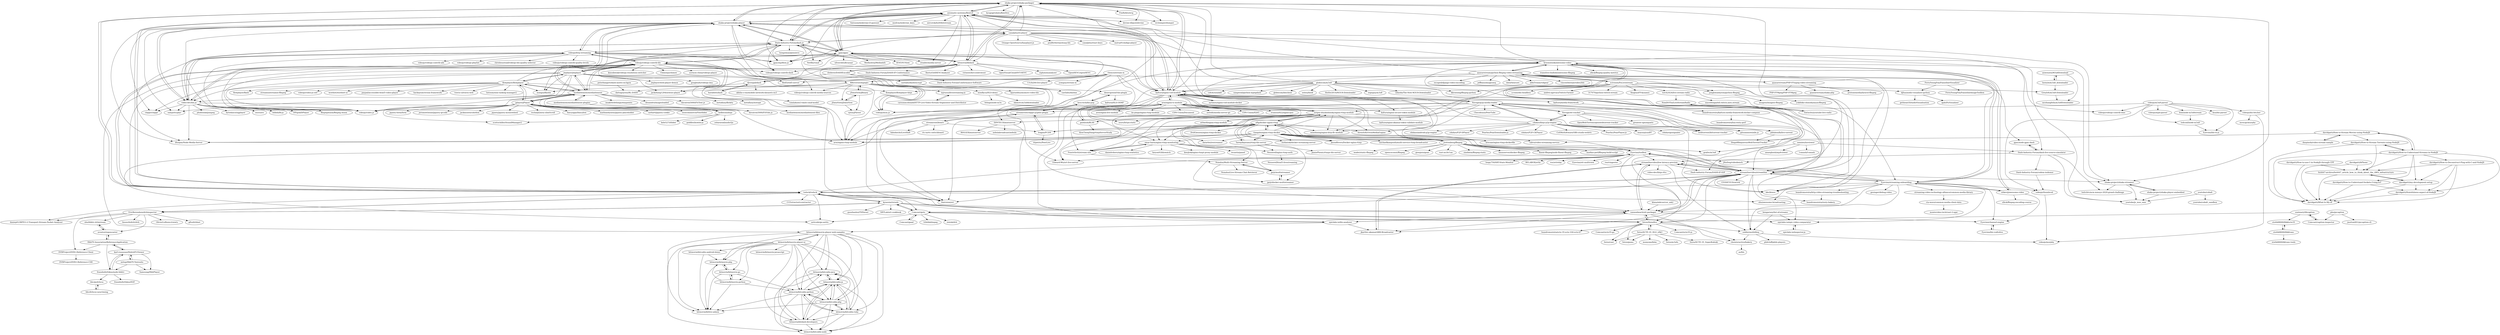 digraph G {
"shaka-project/shaka-packager" -> "axiomatic-systems/Bento4"
"shaka-project/shaka-packager" -> "shaka-project/shaka-player"
"shaka-project/shaka-packager" -> "gpac/gpac"
"shaka-project/shaka-packager" -> "Dash-Industry-Forum/dash.js"
"shaka-project/shaka-packager" -> "devine-dl/pywidevine" ["e"=1]
"shaka-project/shaka-packager" -> "shaka-project/shaka-streamer"
"shaka-project/shaka-packager" -> "hyugogirubato/KeyDive" ["e"=1]
"shaka-project/shaka-packager" -> "kaltura/nginx-vod-module"
"shaka-project/shaka-packager" -> "wvdumper/dumper" ["e"=1]
"shaka-project/shaka-packager" -> "Haivision/srt" ["e"=1]
"shaka-project/shaka-packager" -> "FoxRefire/wvg" ["e"=1]
"shaka-project/shaka-packager" -> "tsduck/tsduck"
"shaka-project/shaka-packager" -> "gpac/mp4box.js" ["e"=1]
"shaka-project/shaka-packager" -> "streamlinevideo/streamline"
"shaka-project/shaka-packager" -> "bitmovin/libdash"
"Novage/p2p-media-loader" -> "Novage/wt-tracker"
"Novage/p2p-media-loader" -> "cdnbye/hlsjs-p2p-engine"
"Novage/p2p-media-loader" -> "webtorrent/bittorrent-tracker" ["e"=1]
"Novage/p2p-media-loader" -> "kaltura/nginx-vod-module"
"Novage/p2p-media-loader" -> "pldubouilh/live-torrent"
"Novage/p2p-media-loader" -> "gitsummore/nile.js" ["e"=1]
"Novage/p2p-media-loader" -> "streamlinevideo/streamline"
"Novage/p2p-media-loader" -> "AirenSoft/OvenMediaEngine" ["e"=1]
"Novage/p2p-media-loader" -> "streamroot/clappr-p2phls-plugin"
"Novage/p2p-media-loader" -> "Chocobozzz/PeerTube" ["e"=1]
"Novage/p2p-media-loader" -> "sergey-dryabzhinsky/nginx-rtmp-module"
"Novage/p2p-media-loader" -> "videojs/mux.js" ["e"=1]
"Novage/p2p-media-loader" -> "Iragne/PCDN"
"Novage/p2p-media-loader" -> "shaka-project/shaka-packager"
"Novage/p2p-media-loader" -> "shaka-project/shaka-player"
"gpac/gpac" -> "axiomatic-systems/Bento4"
"gpac/gpac" -> "gpac/mp4box.js" ["e"=1]
"gpac/gpac" -> "shaka-project/shaka-packager"
"gpac/gpac" -> "Dash-Industry-Forum/dash.js"
"gpac/gpac" -> "ultravideo/kvazaar" ["e"=1]
"gpac/gpac" -> "Haivision/srt" ["e"=1]
"gpac/gpac" -> "Netflix/vmaf" ["e"=1]
"gpac/gpac" -> "shaka-project/shaka-player"
"gpac/gpac" -> "tsduck/tsduck"
"gpac/gpac" -> "MediaArea/MediaInfo" ["e"=1]
"gpac/gpac" -> "IENT/YUView" ["e"=1]
"gpac/gpac" -> "ireader/media-server" ["e"=1]
"gpac/gpac" -> "bitmovin/libdash"
"gpac/gpac" -> "kaltura/nginx-vod-module"
"gpac/gpac" -> "krzemienski/awesome-video"
"streamlinevideo/streamline" -> "streamlinevideo/low-latency-preview"
"streamlinevideo/streamline" -> "cannonbeach/ott-packager"
"streamlinevideo/streamline" -> "Eyevinn/streaming-onboarding"
"streamlinevideo/streamline" -> "jkarthic-akamai/ABR-Broadcaster"
"streamlinevideo/streamline" -> "tsduck/tsduck"
"streamlinevideo/streamline" -> "futzu/threefive"
"streamlinevideo/streamline" -> "Comcast/gots"
"streamlinevideo/streamline" -> "epiclabs-io/epic-video-comparator"
"streamlinevideo/streamline" -> "Eyevinn/toolbox"
"streamlinevideo/streamline" -> "krzemienski/awesome-video"
"streamlinevideo/streamline" -> "soldiermoth/hlsq"
"streamlinevideo/streamline" -> "bbc/brave" ["e"=1]
"streamlinevideo/streamline" -> "shaka-project/shaka-streamer"
"streamlinevideo/streamline" -> "CESNET/UltraGrid" ["e"=1]
"streamlinevideo/streamline" -> "kaltura/nginx-vod-module"
"jwplayer/jwplayer" -> "flowplayer/flowplayer"
"jwplayer/jwplayer" -> "videojs/videojs-contrib-hls"
"jwplayer/jwplayer" -> "jackzhang1204/sewise-player" ["e"=1]
"jwplayer/jwplayer" -> "mediaelement/mediaelement"
"jwplayer/jwplayer" -> "mangui/flashls" ["e"=1]
"jwplayer/jwplayer" -> "video-dev/hls.js"
"jwplayer/jwplayer" -> "googleads/videojs-ima" ["e"=1]
"jwplayer/jwplayer" -> "shaka-project/shaka-player"
"jwplayer/jwplayer" -> "jwplayer/web-player-demos"
"jwplayer/jwplayer" -> "Dash-Industry-Forum/dash.js"
"jwplayer/jwplayer" -> "videojs/video.js" ["e"=1]
"jwplayer/jwplayer" -> "Red5/red5-server" ["e"=1]
"jwplayer/jwplayer" -> "jplayer/jPlayer"
"jwplayer/jwplayer" -> "arut/nginx-rtmp-module" ["e"=1]
"jwplayer/jwplayer" -> "clappr/clappr" ["e"=1]
"mitxp/HbbTV-Testsuite" -> "karl-rousseau/HybridTvViewer"
"mitxp/HbbTV-Testsuite" -> "fraunhoferfokus/node-hbbtv"
"mitxp/HbbTV-Testsuite" -> "Samsung/HbbPlayer"
"Eyevinn/channel-engine" -> "Eyevinn/hls-vodtolive"
"kolber/audiojs" -> "jplayer/jPlayer"
"kolber/audiojs" -> "zohararad/audio5js"
"kolber/audiojs" -> "mediaelement/mediaelement"
"kolber/audiojs" -> "scottschiller/SoundManager2" ["e"=1]
"kolber/audiojs" -> "kele527/iSlider" ["e"=1]
"kolber/audiojs" -> "goldfire/howler.js" ["e"=1]
"krzemienski/awesome-video" -> "Eyevinn/streaming-onboarding"
"krzemienski/awesome-video" -> "sitkevij/awesome-video"
"krzemienski/awesome-video" -> "streamlinevideo/streamline"
"krzemienski/awesome-video" -> "ebu/awesome-broadcasting" ["e"=1]
"krzemienski/awesome-video" -> "shaka-project/shaka-packager"
"krzemienski/awesome-video" -> "Haivision/srt" ["e"=1]
"krzemienski/awesome-video" -> "axiomatic-systems/Bento4"
"krzemienski/awesome-video" -> "JNoDuq/videobench" ["e"=1]
"krzemienski/awesome-video" -> "cannonbeach/ott-packager"
"krzemienski/awesome-video" -> "kaltura/nginx-vod-module"
"krzemienski/awesome-video" -> "gpac/gpac"
"krzemienski/awesome-video" -> "transitive-bullshit/awesome-ffmpeg" ["e"=1]
"krzemienski/awesome-video" -> "shaka-project/shaka-streamer"
"krzemienski/awesome-video" -> "slhck/ffmpeg-quality-metrics" ["e"=1]
"krzemienski/awesome-video" -> "quasarstream/python-ffmpeg-video-streaming"
"videojs/http-streaming" -> "videojs/videojs-contrib-hls"
"videojs/http-streaming" -> "video-dev/hls.js"
"videojs/http-streaming" -> "Dash-Industry-Forum/dash.js"
"videojs/http-streaming" -> "shaka-project/shaka-player"
"videojs/http-streaming" -> "videojs/mux.js" ["e"=1]
"videojs/http-streaming" -> "videojs/video.js" ["e"=1]
"videojs/http-streaming" -> "videojs/videojs-contrib-quality-levels" ["e"=1]
"videojs/http-streaming" -> "videojs/videojs-contrib-dash" ["e"=1]
"videojs/http-streaming" -> "videojs/videojs-contrib-eme" ["e"=1]
"videojs/http-streaming" -> "illuspas/Node-Media-Server" ["e"=1]
"videojs/http-streaming" -> "videojs/videojs-contrib-ads" ["e"=1]
"videojs/http-streaming" -> "arut/nginx-rtmp-module" ["e"=1]
"videojs/http-streaming" -> "gpac/mp4box.js" ["e"=1]
"videojs/http-streaming" -> "videojs/videojs-playlist" ["e"=1]
"videojs/http-streaming" -> "chrisboustead/videojs-hls-quality-selector" ["e"=1]
"epiclabs-io/epic-video-comparator" -> "epiclabs-io/inspector.js"
"videojs/videojs-contrib-hls" -> "videojs/http-streaming"
"videojs/videojs-contrib-hls" -> "video-dev/hls.js"
"videojs/videojs-contrib-hls" -> "jackzhang1204/sewise-player" ["e"=1]
"videojs/videojs-contrib-hls" -> "videojs/video.js" ["e"=1]
"videojs/videojs-contrib-hls" -> "mangui/flashls" ["e"=1]
"videojs/videojs-contrib-hls" -> "jwplayer/jwplayer"
"videojs/videojs-contrib-hls" -> "Dash-Industry-Forum/dash.js"
"videojs/videojs-contrib-hls" -> "kmoskwiak/videojs-resolution-switcher" ["e"=1]
"videojs/videojs-contrib-hls" -> "Chimeejs/chimee" ["e"=1]
"videojs/videojs-contrib-hls" -> "videojs/videojs-contrib-dash" ["e"=1]
"videojs/videojs-contrib-hls" -> "RReverser/mpegts"
"videojs/videojs-contrib-hls" -> "surmon-china/videojs-player" ["e"=1]
"videojs/videojs-contrib-hls" -> "videojs/videojs-contrib-media-sources" ["e"=1]
"videojs/videojs-contrib-hls" -> "mediaelement/mediaelement"
"videojs/videojs-contrib-hls" -> "arut/nginx-rtmp-module" ["e"=1]
"Eyevinn/streaming-onboarding" -> "krzemienski/awesome-video"
"Eyevinn/streaming-onboarding" -> "streamlinevideo/streamline"
"Eyevinn/streaming-onboarding" -> "sitkevij/awesome-video"
"Eyevinn/streaming-onboarding" -> "Eyevinn/channel-engine"
"Eyevinn/streaming-onboarding" -> "streamlinevideo/low-latency-preview"
"Eyevinn/streaming-onboarding" -> "Eyevinn/toolbox"
"Eyevinn/streaming-onboarding" -> "leandromoreira/http-video-streaming-troubleshooting"
"Eyevinn/streaming-onboarding" -> "bbc/brave" ["e"=1]
"Eyevinn/streaming-onboarding" -> "epiclabs-io/epic-video-comparator"
"Eyevinn/streaming-onboarding" -> "streaming-video-technology-alliance/common-media-library"
"Eyevinn/streaming-onboarding" -> "gesinger/debug-video"
"Eyevinn/streaming-onboarding" -> "soldiermoth/hlsq"
"Eyevinn/streaming-onboarding" -> "tsduck/tsduck"
"Eyevinn/streaming-onboarding" -> "videojs/thumbcoil"
"Eyevinn/streaming-onboarding" -> "cannonbeach/ott-packager"
"RReverser/mpegts" -> "mangui/flashls" ["e"=1]
"RReverser/mpegts" -> "jDataView/jBinary"
"RReverser/mpegts" -> "miniflycn/HLS-demo"
"RReverser/mpegts" -> "videojs/videojs-contrib-hls"
"RReverser/mpegts" -> "jackzhang1204/sewise-player" ["e"=1]
"RReverser/mpegts" -> "jDataView/jDataView"
"RReverser/mpegts" -> "videojs/videojs-contrib-media-sources" ["e"=1]
"RReverser/mpegts" -> "videojs/mux.js" ["e"=1]
"RReverser/mpegts" -> "mjrusso/livestreaming-js"
"RReverser/mpegts" -> "denivip/osmf-hls-plugin"
"RReverser/mpegts" -> "bjarnoldus/momovi-video-hls"
"quasarstream/python-ffmpeg-video-streaming" -> "scivision/PyLivestream"
"quasarstream/python-ffmpeg-video-streaming" -> "abhiTronix/vidgear" ["e"=1]
"quasarstream/python-ffmpeg-video-streaming" -> "quasarstream/PHP-FFmpeg-video-streaming"
"quasarstream/python-ffmpeg-video-streaming" -> "krzemienski/awesome-video"
"quasarstream/python-ffmpeg-video-streaming" -> "vincentbernat/video2hls"
"quasarstream/python-ffmpeg-video-streaming" -> "kkroening/ffmpeg-python" ["e"=1]
"quasarstream/python-ffmpeg-video-streaming" -> "escaped/django-video-encoding"
"quasarstream/python-ffmpeg-video-streaming" -> "axiomatic-systems/Bento4"
"quasarstream/python-ffmpeg-video-streaming" -> "jeffbass/imagezmq" ["e"=1]
"quasarstream/python-ffmpeg-video-streaming" -> "kaltura/nginx-vod-module"
"quasarstream/python-ffmpeg-video-streaming" -> "Eyevinn/streaming-onboarding"
"quasarstream/python-ffmpeg-video-streaming" -> "globocom/m3u8"
"quasarstream/python-ffmpeg-video-streaming" -> "bbc/brave" ["e"=1]
"quasarstream/python-ffmpeg-video-streaming" -> "jonghwanhyeon/python-ffmpeg"
"quasarstream/python-ffmpeg-video-streaming" -> "datarhei/core" ["e"=1]
"cdnbye/hlsjs-p2p-engine" -> "Novage/p2p-media-loader"
"cdnbye/hlsjs-p2p-engine" -> "Novage/wt-tracker"
"cdnbye/hlsjs-p2p-engine" -> "PearInc/PearPlayer.js" ["e"=1]
"cdnbye/hlsjs-p2p-engine" -> "maysrp/yunBT" ["e"=1]
"cdnbye/hlsjs-p2p-engine" -> "cdnbye/gosignaler"
"cdnbye/hlsjs-p2p-engine" -> "pldubouilh/live-torrent"
"cdnbye/hlsjs-p2p-engine" -> "cdnbye/android-p2p-engine" ["e"=1]
"cdnbye/hlsjs-p2p-engine" -> "gitsummore/nile.js" ["e"=1]
"cdnbye/hlsjs-p2p-engine" -> "webtorrent/bittorrent-tracker" ["e"=1]
"cdnbye/hlsjs-p2p-engine" -> "kaltura/nginx-vod-module"
"cdnbye/hlsjs-p2p-engine" -> "cdnbye/P2P-DPlayer"
"cdnbye/hlsjs-p2p-engine" -> "Iragne/PCDN"
"cdnbye/hlsjs-p2p-engine" -> "PearInc/PearDownloader.js" ["e"=1]
"cdnbye/hlsjs-p2p-engine" -> "cdnbye/P2P-CKPlayer"
"cdnbye/hlsjs-p2p-engine" -> "CoSMoSoftware/OBS-studio-webrtc" ["e"=1]
"streamroot/bemtv" -> "streamroot/clappr-p2phls-plugin"
"streamroot/bemtv" -> "Iragne/PCDN"
"streamroot/bemtv" -> "fabiohecht/LiveShift"
"streamroot/bemtv" -> "rtc-io/rtc-switchboard"
"streamlinevideo/low-latency-preview" -> "jkarthic-akamai/ABR-Broadcaster"
"streamlinevideo/low-latency-preview" -> "cannonbeach/ott-packager"
"streamlinevideo/low-latency-preview" -> "streamlinevideo/streamline"
"streamlinevideo/low-latency-preview" -> "Dash-Industry-Forum/DASH-IF-IOP"
"streamlinevideo/low-latency-preview" -> "video-dev/hlsjs-rfcs"
"streamlinevideo/low-latency-preview" -> "soldiermoth/hlsq"
"Comcast/caption-inspector" -> "szatmary/libcaption"
"Novage/wt-tracker" -> "Novage/p2p-media-loader"
"Novage/wt-tracker" -> "OpenWebTorrent/openwebtorrent-tracker"
"Novage/wt-tracker" -> "DiegoRBaquero/uWebTorrentTracker"
"Novage/wt-tracker" -> "webtorrent/bittorrent-tracker" ["e"=1]
"Novage/wt-tracker" -> "greatest-ape/aquatic" ["e"=1]
"Novage/wt-tracker" -> "cdnbye/hlsjs-p2p-engine"
"jkarthic-akamai/ABR-Broadcaster" -> "streamlinevideo/low-latency-preview"
"epiclabs-io/inspector.js" -> "epiclabs-io/epic-video-comparator"
"bengarney/list-of-streams" -> "soldiermoth/hlsq"
"bengarney/list-of-streams" -> "epiclabs-io/epic-video-comparator"
"quasarstream/PHP-FFmpeg-video-streaming" -> "quasarstream/shaka-php"
"quasarstream/PHP-FFmpeg-video-streaming" -> "protonemedia/laravel-ffmpeg" ["e"=1]
"quasarstream/PHP-FFmpeg-video-streaming" -> "PHP-FFMpeg/PHP-FFMpeg" ["e"=1]
"quasarstream/PHP-FFmpeg-video-streaming" -> "quasarstream/python-ffmpeg-video-streaming"
"pldubouilh/live-torrent" -> "DiegoRBaquero/uWebTorrentTracker"
"castlabs/dashencrypt" -> "castlabs/dashas"
"Eyevinn/toolbox" -> "voc/srtrelay" ["e"=1]
"Eyevinn/toolbox" -> "Eyevinn/ott-multiview"
"Eyevinn/toolbox" -> "futzu/threefive"
"Eyevinn/toolbox" -> "Edward-Wu/srt-live-server" ["e"=1]
"Eyevinn/toolbox" -> "JNoDuq/videobench" ["e"=1]
"Eyevinn/toolbox" -> "streamlinevideo/low-latency-preview"
"Eyevinn/toolbox" -> "rse/vingester" ["e"=1]
"Eyevinn/toolbox" -> "loopy750/SRT-Stats-Monitor" ["e"=1]
"Eyevinn/toolbox" -> "cannonbeach/ott-packager"
"Eyevinn/toolbox" -> "BELABOX/srtla" ["e"=1]
"shaka-project/shaka-player-embedded" -> "shaka-project/shaka-streamer"
"shaka-project/shaka-player-embedded" -> "youtube/js_mse_eme"
"slederer/DASHEncoder" -> "gpac/node-gpac-dash"
"slederer/DASHEncoder" -> "castlabs/dashencrypt"
"slederer/DASHEncoder" -> "djvergad/dash"
"slederer/DASHEncoder" -> "bitmovin/libdash"
"jonghwanhyeon/python-ffmpeg" -> "yukihiko-shinoda/asyncffmpeg"
"jonghwanhyeon/python-ffmpeg" -> "imageio/imageio-ffmpeg" ["e"=1]
"cannonbeach/ott-packager" -> "streamlinevideo/low-latency-preview"
"cannonbeach/ott-packager" -> "jkarthic-akamai/ABR-Broadcaster"
"cannonbeach/ott-packager" -> "futzu/threefive"
"cannonbeach/ott-packager" -> "streamlinevideo/streamline"
"cannonbeach/ott-packager" -> "cbsinteractive/bakery"
"cannonbeach/ott-packager" -> "Eyevinn/channel-engine"
"cannonbeach/ott-packager" -> "epiclabs-io/hls-analyzer"
"jDataView/jBinary" -> "jDataView/jDataView"
"jDataView/jBinary" -> "vjeux/jParser"
"jDataView/jBinary" -> "RReverser/mpegts"
"jDataView/jDataView" -> "jDataView/jBinary"
"jDataView/jDataView" -> "vjeux/jParser"
"sitkevij/awesome-video" -> "krzemienski/awesome-video"
"sitkevij/awesome-video" -> "Eyevinn/streaming-onboarding"
"sitkevij/awesome-video" -> "Eyevinn/channel-engine"
"sitkevij/awesome-video" -> "slhck/ffmpeg-encoding-course"
"sannies/isoviewer" -> "Dash-Industry-Forum/DASH-IF-IOP"
"sannies/isoviewer" -> "amarghosh/mp4viewer"
"sannies/isoviewer" -> "Dash-Industry-Forum/dash-live-source-simulator"
"sannies/isoviewer" -> "l-smash/l-smash" ["e"=1]
"Dash-Industry-Forum/DASH-IF-Conformance" -> "Dash-Industry-Forum/Conformance-Software"
"leandromoreira/http-video-streaming-troubleshooting" -> "leandromoreira/resty-bakery"
"djvergad/dash" -> "haraldott/dash"
"djvergad/dash" -> "akhila-s-rao/mobile-network-datasets-ns3"
"djvergad/dash" -> "dattnguyenx/RL-DASH"
"shaka-project/shaka-player" -> "Dash-Industry-Forum/dash.js"
"shaka-project/shaka-player" -> "shaka-project/shaka-packager"
"shaka-project/shaka-player" -> "video-dev/hls.js"
"shaka-project/shaka-player" -> "axiomatic-systems/Bento4"
"shaka-project/shaka-player" -> "videojs/video.js" ["e"=1]
"shaka-project/shaka-player" -> "videojs/http-streaming"
"shaka-project/shaka-player" -> "gpac/mp4box.js" ["e"=1]
"shaka-project/shaka-player" -> "gpac/gpac"
"shaka-project/shaka-player" -> "canalplus/rx-player"
"shaka-project/shaka-player" -> "clappr/clappr" ["e"=1]
"shaka-project/shaka-player" -> "videojs/mux.js" ["e"=1]
"shaka-project/shaka-player" -> "kaltura/nginx-vod-module"
"shaka-project/shaka-player" -> "mediaelement/mediaelement"
"shaka-project/shaka-player" -> "illuspas/Node-Media-Server" ["e"=1]
"shaka-project/shaka-player" -> "sampotts/plyr" ["e"=1]
"axiomatic-systems/Bento4" -> "shaka-project/shaka-packager"
"axiomatic-systems/Bento4" -> "gpac/gpac"
"axiomatic-systems/Bento4" -> "Dash-Industry-Forum/dash.js"
"axiomatic-systems/Bento4" -> "gpac/mp4box.js" ["e"=1]
"axiomatic-systems/Bento4" -> "tsduck/tsduck"
"axiomatic-systems/Bento4" -> "shaka-project/shaka-player"
"axiomatic-systems/Bento4" -> "devine-dl/pywidevine" ["e"=1]
"axiomatic-systems/Bento4" -> "Haivision/srt" ["e"=1]
"axiomatic-systems/Bento4" -> "wvdumper/dumper" ["e"=1]
"axiomatic-systems/Bento4" -> "Satsuoni/widevine-l3-guesser" ["e"=1]
"axiomatic-systems/Bento4" -> "medvm/widevine_keys" ["e"=1]
"axiomatic-systems/Bento4" -> "bitmovin/libdash"
"axiomatic-systems/Bento4" -> "ireader/media-server" ["e"=1]
"axiomatic-systems/Bento4" -> "aizvorski/h264bitstream" ["e"=1]
"axiomatic-systems/Bento4" -> "kaltura/nginx-vod-module"
"ebu/hbbtv-dvbstream" -> "aventuri/opencaster"
"jrottenberg/ffmpeg" -> "markus-perl/ffmpeg-build-script" ["e"=1]
"jrottenberg/ffmpeg" -> "wader/static-ffmpeg" ["e"=1]
"jrottenberg/ffmpeg" -> "opencoconut/ffmpeg"
"jrottenberg/ffmpeg" -> "krzemienski/awesome-video"
"jrottenberg/ffmpeg" -> "tiangolo/nginx-rtmp-docker"
"jrottenberg/ffmpeg" -> "kaltura/nginx-vod-module"
"jrottenberg/ffmpeg" -> "giorgisio/goav" ["e"=1]
"jrottenberg/ffmpeg" -> "rust-av/Av1an" ["e"=1]
"jrottenberg/ffmpeg" -> "Eyevinn/toolbox"
"jrottenberg/ffmpeg" -> "zimbatm/ffmpeg-static" ["e"=1]
"jrottenberg/ffmpeg" -> "alfg/docker-nginx-rtmp"
"jrottenberg/ffmpeg" -> "streamlinevideo/streamline"
"jrottenberg/ffmpeg" -> "grafov/m3u8" ["e"=1]
"jrottenberg/ffmpeg" -> "linuxserver/docker-ffmpeg"
"jrottenberg/ffmpeg" -> "fluent-ffmpeg/node-fluent-ffmpeg" ["e"=1]
"kaltura/nginx-vod-module" -> "nytimes/nginx-vod-module-docker"
"kaltura/nginx-vod-module" -> "shaka-project/shaka-packager"
"kaltura/nginx-vod-module" -> "arut/nginx-ts-module"
"kaltura/nginx-vod-module" -> "sergey-dryabzhinsky/nginx-rtmp-module"
"kaltura/nginx-vod-module" -> "arut/nginx-rtmp-module" ["e"=1]
"kaltura/nginx-vod-module" -> "Novage/p2p-media-loader"
"kaltura/nginx-vod-module" -> "kaltura/nginx-secure-token-module"
"kaltura/nginx-vod-module" -> "axiomatic-systems/Bento4"
"kaltura/nginx-vod-module" -> "streamlinevideo/streamline"
"kaltura/nginx-vod-module" -> "winshining/nginx-http-flv-module" ["e"=1]
"kaltura/nginx-vod-module" -> "kaltura/media-framework"
"kaltura/nginx-vod-module" -> "gpac/gpac"
"kaltura/nginx-vod-module" -> "cannonbeach/ott-packager"
"kaltura/nginx-vod-module" -> "shaka-project/shaka-player"
"kaltura/nginx-vod-module" -> "Haivision/srt" ["e"=1]
"Eyevinn/hls-vodtolive" -> "Eyevinn/channel-engine"
"streamroot/clappr-p2phls-plugin" -> "streamroot/bemtv"
"streamroot/clappr-p2phls-plugin" -> "Iragne/PCDN"
"streamroot/clappr-p2phls-plugin" -> "lava-tech/hls-p2p"
"carsonmcdonald/HTTP-Live-Video-Stream-Segmenter-and-Distributor" -> "mjrusso/livestreaming-js"
"futzu/threefive" -> "futzu/SCTE-35_HLS_x9k3"
"futzu/threefive" -> "Comcast/scte35-js"
"futzu/threefive" -> "leandromoreira/scte-35-scte-104-scte-67"
"futzu/threefive" -> "Comcast/scte35-go"
"futzu/threefive" -> "futzu/cuei"
"futzu/threefive" -> "soldiermoth/hlsq"
"futzu/threefive" -> "cannonbeach/ott-packager"
"futzu/threefive" -> "cbsinteractive/bakery"
"futzu/threefive" -> "futzu/gums"
"shaka-project/shaka-streamer" -> "shaka-project/shaka-player-embedded"
"shaka-project/shaka-streamer" -> "youtube/js_mse_eme"
"shaka-project/shaka-streamer" -> "twitchtv/acm-mmsys-2020-grand-challenge" ["e"=1]
"vbence/stream-m" -> "yomguy/stream-m"
"vbence/stream-m" -> "RReverser/mpegts"
"vbence/stream-m" -> "Fenrirthviti/stream-site"
"vbence/stream-m" -> "Red5/red5-server" ["e"=1]
"vbence/stream-m" -> "131/h264-live-player" ["e"=1]
"vbence/stream-m" -> "DDVTECH/mistserver"
"vbence/stream-m" -> "flowplayer/flowplayer-hlsjs"
"vbence/stream-m" -> "sergey-dryabzhinsky/nginx-rtmp-module"
"TareqAlqutami/rtmp-hls-server" -> "tiangolo/nginx-rtmp-docker"
"TareqAlqutami/rtmp-hls-server" -> "alfg/docker-nginx-rtmp"
"TareqAlqutami/rtmp-hls-server" -> "JamiePhonic/rtmps-hls-server"
"TareqAlqutami/rtmp-hls-server" -> "Nesseref/nginx-rtmp-auth"
"Iragne/PCDN" -> "titpetric/PeerLive"
"Iragne/PCDN" -> "streamroot/clappr-p2phls-plugin"
"FerryYoungFan/FanselineVisualizer" -> "FerryYoungFan/FanselineImageToolbox"
"FerryYoungFan/FanselineVisualizer" -> "djfun/audio-visualizer-python"
"NoniDOTio/LiveStreamRadio" -> "foxtacles/youtube-live-radio"
"EricBerendsen/dvbinspector" -> "tsduck/tsduck"
"EricBerendsen/dvbinspector" -> "ebu/hbbtv-dvbstream"
"EricBerendsen/dvbinspector" -> "daniep01/MPEG-2-Transport-Stream-Packet-Analyser"
"EricBerendsen/dvbinspector" -> "linuxstb/dvb2dvb"
"EricBerendsen/dvbinspector" -> "aventuri/opencaster"
"EricBerendsen/dvbinspector" -> "DVBProject/DVB-I-Reference-Client"
"EricBerendsen/dvbinspector" -> "kynesim/tstools"
"EricBerendsen/dvbinspector" -> "OlivierLeBozec/viewts"
"EricBerendsen/dvbinspector" -> "gfto/dvblast" ["e"=1]
"bitmovin/bitmovin-player-web-samples" -> "bitmovin/bitmovin-player-ui"
"bitmovin/bitmovin-player-web-samples" -> "bitmovin/bitcodin-java"
"bitmovin/bitmovin-player-web-samples" -> "bitmovin/bitcodin-node"
"bitmovin/bitmovin-player-web-samples" -> "bitmovin/bitcodin-js"
"bitmovin/bitmovin-player-web-samples" -> "bitmovin/bitdash-developers"
"bitmovin/bitmovin-player-web-samples" -> "bitmovin/bitcodin-ruby"
"bitmovin/bitmovin-player-web-samples" -> "bitmovin/bitcodin-php"
"bitmovin/bitmovin-player-web-samples" -> "bitmovin/bitcodin-python"
"bitmovin/bitmovin-player-web-samples" -> "bitmovin/bitlive-admin"
"bitmovin/bitmovin-player-web-samples" -> "bitmovin/bitmovin-php"
"anwenzen/M3u8Download" -> "hestyle/m3u8_downloader"
"anwenzen/M3u8Download" -> "mrzhangfelix/m3u8Downloader"
"peterbangert/dash-meets-ns3gym" -> "dattnguyenx/RL-DASH"
"aventuri/opencaster" -> "ebu/hbbtv-dvbstream"
"aventuri/opencaster" -> "HbbTV-Association/ReferenceApplication"
"soldiermoth/hlsq" -> "philcluff/phils-players"
"soldiermoth/hlsq" -> "cbsinteractive/bakery"
"soldiermoth/hlsq" -> "videojs/murphy"
"DVBProject/DVB-I-Reference-Client" -> "DVBProject/DVB-I-Reference-CSR"
"kaltura/nginx-secure-token-module" -> "kaltura/nginx-akamai-token-validate-module"
"cta-wave/common-media-client-data" -> "montevideo-tech/vast-2-sgai"
"cbsinteractive/bakery" -> "as/hls"
"sergey-dryabzhinsky/nginx-rtmp-module" -> "arut/nginx-ts-module"
"sergey-dryabzhinsky/nginx-rtmp-module" -> "kaltura/nginx-vod-module"
"sergey-dryabzhinsky/nginx-rtmp-module" -> "arut/nginx-rtmp-module" ["e"=1]
"sergey-dryabzhinsky/nginx-rtmp-module" -> "Edward-Wu/srt-live-server" ["e"=1]
"sergey-dryabzhinsky/nginx-rtmp-module" -> "alfg/docker-nginx-rtmp"
"sergey-dryabzhinsky/nginx-rtmp-module" -> "winshining/nginx-http-flv-module" ["e"=1]
"sergey-dryabzhinsky/nginx-rtmp-module" -> "gnolizuh/BLSS"
"sergey-dryabzhinsky/nginx-rtmp-module" -> "omar-haris/nginx-rtmp-monitoring"
"sergey-dryabzhinsky/nginx-rtmp-module" -> "ossrs/httpx-static" ["e"=1]
"sergey-dryabzhinsky/nginx-rtmp-module" -> "ut0mt8/nginx-rtmp-module"
"sergey-dryabzhinsky/nginx-rtmp-module" -> "DDVTECH/mistserver"
"sergey-dryabzhinsky/nginx-rtmp-module" -> "Fenrirthviti/stream-site"
"sergey-dryabzhinsky/nginx-rtmp-module" -> "AirenSoft/OvenMediaEngine" ["e"=1]
"sergey-dryabzhinsky/nginx-rtmp-module" -> "bbc/brave" ["e"=1]
"sergey-dryabzhinsky/nginx-rtmp-module" -> "Haivision/srt" ["e"=1]
"video-dev/hls.js" -> "Dash-Industry-Forum/dash.js"
"video-dev/hls.js" -> "shaka-project/shaka-player"
"video-dev/hls.js" -> "videojs/video.js" ["e"=1]
"video-dev/hls.js" -> "bilibili/flv.js" ["e"=1]
"video-dev/hls.js" -> "videojs/videojs-contrib-hls"
"video-dev/hls.js" -> "arut/nginx-rtmp-module" ["e"=1]
"video-dev/hls.js" -> "videojs/http-streaming"
"video-dev/hls.js" -> "sampotts/plyr" ["e"=1]
"video-dev/hls.js" -> "DIYgod/DPlayer" ["e"=1]
"video-dev/hls.js" -> "ffmpegwasm/ffmpeg.wasm" ["e"=1]
"video-dev/hls.js" -> "phoboslab/jsmpeg" ["e"=1]
"video-dev/hls.js" -> "bytedance/xgplayer" ["e"=1]
"video-dev/hls.js" -> "illuspas/Node-Media-Server" ["e"=1]
"video-dev/hls.js" -> "clappr/clappr" ["e"=1]
"video-dev/hls.js" -> "ossrs/srs" ["e"=1]
"epiclabs-io/hls-analyzer" -> "cannonbeach/ott-packager"
"epiclabs-io/hls-analyzer" -> "jkarthic-akamai/ABR-Broadcaster"
"epiclabs-io/hls-analyzer" -> "bitmovin/bitmovin-player-web-samples"
"djfun/audio-visualizer-python" -> "ajalt/PyVisualizer"
"djfun/audio-visualizer-python" -> "gethiox/GXAudioVisualisation"
"kynesim/tstools" -> "tsduck/tsduck"
"kynesim/tstools" -> "Comcast/gots"
"kynesim/tstools" -> "EricBerendsen/dvbinspector"
"kynesim/tstools" -> "cannonbeach/ott-packager"
"kynesim/tstools" -> "futzu/threefive"
"kynesim/tstools" -> "epiclabs-io/hls-analyzer"
"kynesim/tstools" -> "guozhaohui/TSParser"
"kynesim/tstools" -> "SRTLab/srt-cookbook"
"bitmovin/bitcodin-php" -> "bitmovin/bitcodin-js"
"bitmovin/bitcodin-php" -> "bitmovin/bitcodin-java"
"bitmovin/bitcodin-php" -> "bitmovin/bitcodin-ruby"
"bitmovin/bitcodin-php" -> "bitmovin/bitcodin-node"
"bitmovin/bitcodin-php" -> "bitmovin/bitdash-developers"
"bitmovin/bitcodin-php" -> "bitmovin/bitcodin-python"
"bitmovin/bitcodin-php" -> "bitmovin/bitlive-admin"
"bitmovin/bitcodin-python" -> "bitmovin/bitcodin-js"
"bitmovin/bitcodin-python" -> "bitmovin/bitcodin-ruby"
"bitmovin/bitcodin-python" -> "bitmovin/bitcodin-java"
"bitmovin/bitcodin-python" -> "bitmovin/bitcodin-node"
"bitmovin/bitcodin-python" -> "bitmovin/bitcodin-php"
"bitmovin/bitcodin-python" -> "bitmovin/bitdash-developers"
"bitmovin/bitcodin-python" -> "bitmovin/bitlive-admin"
"bitmovin/bitcodin-ruby" -> "bitmovin/bitcodin-java"
"bitmovin/bitcodin-ruby" -> "bitmovin/bitcodin-node"
"bitmovin/bitcodin-ruby" -> "bitmovin/bitcodin-js"
"bitmovin/bitcodin-ruby" -> "bitmovin/bitcodin-python"
"bitmovin/bitcodin-ruby" -> "bitmovin/bitdash-developers"
"bitmovin/bitcodin-ruby" -> "bitmovin/bitcodin-php"
"bitmovin/bitcodin-java" -> "bitmovin/bitcodin-node"
"bitmovin/bitcodin-java" -> "bitmovin/bitcodin-js"
"bitmovin/bitcodin-js" -> "bitmovin/bitcodin-java"
"bitmovin/bitcodin-js" -> "bitmovin/bitcodin-node"
"bitmovin/bitcodin-js" -> "bitmovin/bitcodin-python"
"bitmovin/bitcodin-js" -> "bitmovin/bitcodin-ruby"
"bitmovin/bitcodin-js" -> "bitmovin/bitdash-developers"
"bitmovin/bitcodin-js" -> "bitmovin/bitcodin-php"
"Dash-Industry-Forum/codem-isoboxer" -> "videojs/thumbcoil"
"canalplus/rx-player" -> "Orange-OpenSource/hasplayer.js" ["e"=1]
"canalplus/rx-player" -> "shaka-project/shaka-player"
"canalplus/rx-player" -> "Dash-Industry-Forum/dash.js"
"canalplus/rx-player" -> "peaBerberian/wasp-hls"
"canalplus/rx-player" -> "gpac/mp4box.js" ["e"=1]
"canalplus/rx-player" -> "canalplus/react-keys"
"canalplus/rx-player" -> "Dash-Industry-Forum/dash-live-source-simulator"
"canalplus/rx-player" -> "shaka-project/shaka-packager"
"canalplus/rx-player" -> "shaka-project/shaka-streamer"
"canalplus/rx-player" -> "RReverser/mpegts"
"canalplus/rx-player" -> "youtube/js_mse_eme"
"canalplus/rx-player" -> "axiomatic-systems/Bento4"
"canalplus/rx-player" -> "kaltura/nginx-vod-module"
"canalplus/rx-player" -> "bitmovin/libdash"
"canalplus/rx-player" -> "matvp91/indigo-player" ["e"=1]
"foxtacles/youtube-live-radio" -> "NoniDOTio/LiveStreamRadio"
"Dash-Industry-Forum/dash-live-source-simulator" -> "gpac/node-gpac-dash"
"Dash-Industry-Forum/dash-live-source-simulator" -> "twitchtv/acm-mmsys-2020-grand-challenge" ["e"=1]
"Dash-Industry-Forum/dash-live-source-simulator" -> "youtube/js_mse_eme"
"Dash-Industry-Forum/dash-live-source-simulator" -> "streamlinevideo/low-latency-preview"
"Dash-Industry-Forum/dash-live-source-simulator" -> "Dash-Industry-Forum/codem-isoboxer"
"gpac/node-gpac-dash" -> "Dash-Industry-Forum/dash-live-source-simulator"
"miniflycn/HLS-demo" -> "felixge/node-m3u"
"miniflycn/HLS-demo" -> "skimotv/m3u8downloader"
"hestyle/m3u8_downloader" -> "anwenzen/M3u8Download"
"hestyle/m3u8_downloader" -> "Greyh4t/m3u8-Downloader"
"bbc/dvbcss-synctiming" -> "bbc/pydvbcss"
"bbc/pydvbcss" -> "bbc/dvbcss-synctiming"
"lava-tech/hls-p2p" -> "denivip/osmf-hls-plugin"
"lava-tech/hls-p2p" -> "streamroot/clappr-p2phls-plugin"
"fraunhoferfokus/node-hbbtv" -> "fraunhoferfokus/HAT"
"fraunhoferfokus/node-hbbtv" -> "bbc/pydvbcss"
"fraunhoferfokus/node-hbbtv" -> "karl-rousseau/HybridTvViewer"
"bitmovin/bitdash-developers" -> "bitmovin/bitcodin-java"
"bitmovin/bitdash-developers" -> "bitmovin/bitcodin-node"
"bitmovin/bitdash-developers" -> "bitmovin/bitcodin-js"
"pbs/pycaption" -> "jnorton001/pycaption-cli"
"pbs/pycaption" -> "Comcast/caption-inspector"
"globocom/m3u8" -> "grafov/m3u8" ["e"=1]
"globocom/m3u8" -> "sangwonl/python-mpegdash" ["e"=1]
"globocom/m3u8" -> "globocom/hlsclient"
"globocom/m3u8" -> "epiclabs-io/hls-analyzer"
"globocom/m3u8" -> "axiomatic-systems/Bento4"
"globocom/m3u8" -> "Greyh4t/m3u8-Downloader"
"globocom/m3u8" -> "selsta/hlsdl" ["e"=1]
"globocom/m3u8" -> "HeiSir2014/M3U8-Downloader" ["e"=1]
"globocom/m3u8" -> "oopsguy/m3u8" ["e"=1]
"globocom/m3u8" -> "Eyevinn/streaming-onboarding"
"globocom/m3u8" -> "kaltura/nginx-vod-module"
"globocom/m3u8" -> "shaka-project/shaka-packager"
"globocom/m3u8" -> "kkroening/ffmpeg-python" ["e"=1]
"globocom/m3u8" -> "nilaoda/The-New-M3U8-Downloader" ["e"=1]
"globocom/m3u8" -> "LifeActor/ykdl" ["e"=1]
"Nesseref/nginx-rtmp-auth" -> "Nesseref/html5-livestreaming"
"videojs/hls-fetcher" -> "videojs/murphy"
"videojs/hls-fetcher" -> "mrocajr/murphy"
"futzu/SCTE-35_HLS_x9k3" -> "futzu/threefive"
"futzu/SCTE-35_HLS_x9k3" -> "futzu/gums"
"futzu/SCTE-35_HLS_x9k3" -> "futzu/cuei"
"futzu/SCTE-35_HLS_x9k3" -> "futzu/m3ufu"
"futzu/SCTE-35_HLS_x9k3" -> "futzu/SCTE-35_SuperKabuki"
"futzu/SCTE-35_HLS_x9k3" -> "monyone/biim"
"bitmovin/bitcodin-android-demo" -> "bitmovin/bitlive-admin"
"bitmovin/bitcodin-android-demo" -> "bitmovin/bitmovin-php"
"kaltura/media-framework" -> "leandromoreira/kaltura-media-framework-docker-compose"
"jplayer/jPlayer" -> "mediaelement/mediaelement"
"jplayer/jPlayer" -> "kolber/audiojs"
"jplayer/jPlayer" -> "flowplayer/flowplayer"
"jplayer/jPlayer" -> "scottschiller/SoundManager2" ["e"=1]
"jplayer/jPlayer" -> "carhartl/jquery-cookie" ["e"=1]
"jplayer/jPlayer" -> "woocommerce/FlexSlider" ["e"=1]
"jplayer/jPlayer" -> "jquery-form/form" ["e"=1]
"jplayer/jPlayer" -> "videojs/video.js" ["e"=1]
"jplayer/jPlayer" -> "jeromeetienne/jquery-qrcode" ["e"=1]
"jplayer/jPlayer" -> "davatron5000/FitVids.js" ["e"=1]
"jplayer/jPlayer" -> "jackmoore/colorbox" ["e"=1]
"jplayer/jPlayer" -> "jquery/jquery-mousewheel" ["e"=1]
"jplayer/jPlayer" -> "rochal/jQuery-slimScroll" ["e"=1]
"jplayer/jPlayer" -> "fancyapps/fancybox" ["e"=1]
"jplayer/jPlayer" -> "mathiasbynens/jquery-placeholder" ["e"=1]
"Fenrirthviti/stream-site" -> "omar-haris/nginx-rtmp-monitoring"
"Fenrirthviti/stream-site" -> "Noxalus/Multi-Streaming-Server"
"flowplayer/flowplayer" -> "jwplayer/jwplayer"
"flowplayer/flowplayer" -> "flowplayer/flash"
"flowplayer/flowplayer" -> "jplayer/jPlayer"
"flowplayer/flowplayer" -> "flowplayer/flowplayer-hlsjs"
"flowplayer/flowplayer" -> "mediaelement/mediaelement"
"flowplayer/flowplayer" -> "videojs/videojs-contrib-hls"
"flowplayer/flowplayer" -> "mangui/flashls" ["e"=1]
"flowplayer/flowplayer" -> "streamio/streamio-ffmpeg" ["e"=1]
"flowplayer/flowplayer" -> "videojs/video-js-swf" ["e"=1]
"flowplayer/flowplayer" -> "wordset/wordset-ui" ["e"=1]
"flowplayer/flowplayer" -> "paypal/accessible-html5-video-player" ["e"=1]
"flowplayer/flowplayer" -> "hackaye/activism-framework" ["e"=1]
"flowplayer/flowplayer" -> "videojs/video.js" ["e"=1]
"flowplayer/flowplayer" -> "travis-ci/travis-web" ["e"=1]
"flowplayer/flowplayer" -> "hotosm/osm-tasking-manager2" ["e"=1]
"youtube/cobalt" -> "youtube/cobalt_sandbox"
"youtube/cobalt" -> "youtube/js_mse_eme"
"omar-haris/nginx-rtmp-monitoring" -> "Fenrirthviti/stream-site"
"omar-haris/nginx-rtmp-monitoring" -> "kwojtek/nginx-rtmpt-proxy-module"
"omar-haris/nginx-rtmp-monitoring" -> "Noxalus/Multi-Streaming-Server"
"omar-haris/nginx-rtmp-monitoring" -> "recastin/panel"
"omar-haris/nginx-rtmp-monitoring" -> "Nesseref/nginx-rtmp-auth"
"omar-haris/nginx-rtmp-monitoring" -> "danielrohers/nginx-rtmp-statistics"
"omar-haris/nginx-rtmp-monitoring" -> "faryon93/hlswatch"
"davidgatti/How-to-Understand-Sockets-Using-IoT" -> "davidgatti/Statefulness-aspect-of-NodeJS"
"davidgatti/How-to-Understand-Sockets-Using-IoT" -> "davidgatti/What-Is-My-IP"
"Noxalus/Multi-Streaming-Server" -> "Noxalus/Live-Stream-Chat-Retriever"
"Noxalus/Multi-Streaming-Server" -> "jprjr/multistreamer"
"Noxalus/Multi-Streaming-Server" -> "jprjr/docker-multistreamer"
"davidgatti/Statefulness-aspect-of-NodeJS" -> "davidgatti/What-Is-My-IP"
"davidgatti/How-to-Deconstruct-Ping-with-C-and-NodeJS" -> "davidgatti/What-Is-My-IP"
"davidgatti/How-to-Deconstruct-Ping-with-C-and-NodeJS" -> "0x4447-archive/0x4447_article_how_to_think_about_the_AWS_infrastructure"
"davidgatti/How-to-Deconstruct-Ping-with-C-and-NodeJS" -> "davidgatti/Statefulness-aspect-of-NodeJS"
"davidgatti/How-to-Deconstruct-Ping-with-C-and-NodeJS" -> "davidgatti/my-development-setup"
"leandromoreira/kaltura-media-framework-docker-compose" -> "leandromoreira/lua-resty-perf"
"leandromoreira/kaltura-media-framework-docker-compose" -> "leandromoreira/resty-bakery"
"tiangolo/nginx-rtmp-docker" -> "alfg/docker-nginx-rtmp"
"tiangolo/nginx-rtmp-docker" -> "TareqAlqutami/rtmp-hls-server"
"tiangolo/nginx-rtmp-docker" -> "JasonRivers/Docker-nginx-rtmp"
"tiangolo/nginx-rtmp-docker" -> "omar-haris/nginx-rtmp-monitoring"
"tiangolo/nginx-rtmp-docker" -> "arut/nginx-rtmp-module" ["e"=1]
"tiangolo/nginx-rtmp-docker" -> "brocaar/nginx-rtmp-dockerfile"
"tiangolo/nginx-rtmp-docker" -> "sergey-dryabzhinsky/nginx-rtmp-module"
"tiangolo/nginx-rtmp-docker" -> "datarhei/restreamer" ["e"=1]
"tiangolo/nginx-rtmp-docker" -> "michaelkamprath/multi-service-rtmp-broadcaster"
"tiangolo/nginx-rtmp-docker" -> "jrottenberg/ffmpeg"
"tiangolo/nginx-rtmp-docker" -> "stefaniuk/docker-streaming-server"
"tiangolo/nginx-rtmp-docker" -> "Eyevinn/toolbox"
"tiangolo/nginx-rtmp-docker" -> "tabvn/video-streaming-service"
"tiangolo/nginx-rtmp-docker" -> "illuspas/Node-Media-Server" ["e"=1]
"tiangolo/nginx-rtmp-docker" -> "streamlinevideo/streamline"
"Dash-Industry-Forum/dash.js" -> "shaka-project/shaka-player"
"Dash-Industry-Forum/dash.js" -> "video-dev/hls.js"
"Dash-Industry-Forum/dash.js" -> "gpac/gpac"
"Dash-Industry-Forum/dash.js" -> "shaka-project/shaka-packager"
"Dash-Industry-Forum/dash.js" -> "axiomatic-systems/Bento4"
"Dash-Industry-Forum/dash.js" -> "gpac/mp4box.js" ["e"=1]
"Dash-Industry-Forum/dash.js" -> "hongzimao/pensieve" ["e"=1]
"Dash-Industry-Forum/dash.js" -> "bitmovin/libdash"
"Dash-Industry-Forum/dash.js" -> "videojs/http-streaming"
"Dash-Industry-Forum/dash.js" -> "videojs/videojs-contrib-hls"
"Dash-Industry-Forum/dash.js" -> "arut/nginx-rtmp-module" ["e"=1]
"Dash-Industry-Forum/dash.js" -> "Netflix/vmaf" ["e"=1]
"Dash-Industry-Forum/dash.js" -> "videojs/videojs-contrib-dash" ["e"=1]
"Dash-Industry-Forum/dash.js" -> "videojs/video.js" ["e"=1]
"Dash-Industry-Forum/dash.js" -> "canalplus/rx-player"
"karl-rousseau/HybridTvViewer" -> "mitxp/HbbTV-Testsuite"
"karl-rousseau/HybridTvViewer" -> "fraunhoferfokus/node-hbbtv"
"karl-rousseau/HybridTvViewer" -> "HbbTV-Association/ReferenceApplication"
"karl-rousseau/HybridTvViewer" -> "Samsung/HbbPlayer"
"Comcast/gots" -> "asticode/go-astits" ["e"=1]
"Comcast/gots" -> "Comcast/gaad"
"Comcast/gots" -> "32bitkid/mpeg"
"Comcast/gots" -> "epiclabs-io/epic-video-comparator"
"Comcast/gots" -> "futzu/threefive"
"Comcast/gots" -> "ziutek/dvb" ["e"=1]
"Comcast/gots" -> "kynesim/tstools"
"tedconf/node-m3u8" -> "Eyevinn/hls-ts-js"
"stoth68000/libklscte35" -> "stoth68000/libklvanc"
"Comcast/gaad" -> "Comcast/gots"
"DDVTECH/mistserver" -> "R0GGER/mistserver"
"DDVTECH/mistserver" -> "nebulabroadcast/nebula" ["e"=1]
"DDVTECH/mistserver" -> "Edward-Wu/srt-live-server" ["e"=1]
"videojs/m3u8-parser" -> "videojs/hls-fetcher"
"videojs/m3u8-parser" -> "tedconf/node-m3u8"
"videojs/m3u8-parser" -> "videojs/mpd-parser"
"videojs/m3u8-parser" -> "fent/node-m3u8stream"
"videojs/m3u8-parser" -> "videojs/mux.js" ["e"=1]
"videojs/m3u8-parser" -> "Eyevinn/hls-ts-js"
"videojs/m3u8-parser" -> "videojs/videojs-contrib-eme" ["e"=1]
"videojs/m3u8-parser" -> "videojs/thumbcoil"
"videojs/m3u8-parser" -> "kuu/hls-parser"
"videojs/thumbcoil" -> "videojs/murphy"
"Greyh4t/m3u8-Downloader" -> "mrzhangfelix/m3u8Downloader"
"stoth68000/libklvanc" -> "stoth68000/libklscte35"
"stoth68000/libklvanc" -> "stoth68000/klvanc-tools"
"szatmary/libcaption" -> "Comcast/caption-inspector"
"szatmary/libcaption" -> "stoth68000/libklscte35"
"szatmary/libcaption" -> "futzu/threefive"
"davidgatti/bPhone" -> "0x4447-archive/0x4447_article_how_to_think_about_the_AWS_infrastructure"
"davidgatti/bPhone" -> "davidgatti/What-Is-My-IP"
"streaming-video-technology-alliance/common-media-library" -> "cta-wave/common-media-client-data"
"davidgatti/How-to-use-C-in-NodeJS-through-CPP" -> "0x4447-archive/0x4447_article_how_to_think_about_the_AWS_infrastructure"
"davidgatti/How-to-use-C-in-NodeJS-through-CPP" -> "davidgatti/What-Is-My-IP"
"alfg/docker-nginx-rtmp" -> "tiangolo/nginx-rtmp-docker"
"alfg/docker-nginx-rtmp" -> "TareqAlqutami/rtmp-hls-server"
"alfg/docker-nginx-rtmp" -> "sergey-dryabzhinsky/nginx-rtmp-module"
"alfg/docker-nginx-rtmp" -> "omar-haris/nginx-rtmp-monitoring"
"alfg/docker-nginx-rtmp" -> "JasonRivers/Docker-nginx-rtmp"
"alfg/docker-nginx-rtmp" -> "arut/nginx-rtmp-module" ["e"=1]
"alfg/docker-nginx-rtmp" -> "winshining/nginx-http-flv-module" ["e"=1]
"alfg/docker-nginx-rtmp" -> "illuspas/Node-Media-Server" ["e"=1]
"alfg/docker-nginx-rtmp" -> "datarhei/restreamer" ["e"=1]
"alfg/docker-nginx-rtmp" -> "DvdGiessen/nginx-rtmp-docker"
"alfg/docker-nginx-rtmp" -> "stefaniuk/docker-streaming-server"
"alfg/docker-nginx-rtmp" -> "brocaar/nginx-rtmp-dockerfile"
"alfg/docker-nginx-rtmp" -> "Fenrirthviti/stream-site"
"alfg/docker-nginx-rtmp" -> "AirenSoft/OvenMediaEngine" ["e"=1]
"alfg/docker-nginx-rtmp" -> "Eyevinn/toolbox"
"davidgatti/How-to-Stream-Torrents-using-NodeJS" -> "davidgatti/What-Is-My-IP"
"davidgatti/How-to-Stream-Torrents-using-NodeJS" -> "davidgatti/How-to-Understand-Streams-in-NodeJS"
"davidgatti/How-to-Stream-Torrents-using-NodeJS" -> "0x4447-archive/0x4447_article_how_to_think_about_the_AWS_infrastructure"
"bitmovin/libdash" -> "Dash-Industry-Forum/DASH-IF-Conformance"
"bitmovin/libdash" -> "slederer/DASHEncoder"
"bitmovin/libdash" -> "Dash-Industry-Forum/dash.js"
"bitmovin/libdash" -> "axiomatic-systems/Bento4"
"bitmovin/libdash" -> "shaka-project/shaka-packager"
"bitmovin/libdash" -> "gpac/gpac"
"bitmovin/libdash" -> "djvergad/dash"
"bitmovin/libdash" -> "videojs/videojs-contrib-dash" ["e"=1]
"bitmovin/libdash" -> "virinext/hevcesbrowser" ["e"=1]
"bitmovin/libdash" -> "OpenVisualCloud/SVT-HEVC" ["e"=1]
"bitmovin/libdash" -> "bitmovin/bitmovin-player-web-samples"
"bitmovin/libdash" -> "xiph/aomanalyzer" ["e"=1]
"bitmovin/libdash" -> "OpenHEVC/openHEVC" ["e"=1]
"bitmovin/libdash" -> "lheric/GitlHEVCAnalyzer" ["e"=1]
"bitmovin/libdash" -> "tsduck/tsduck"
"klaxa/mkvserver_mk2" -> "cannonbeach/ott-packager"
"bitmovin/bitmovin-python" -> "bitmovin/bitmovin-php"
"bitmovin/bitmovin-python" -> "bitmovin/bitmovin-go"
"bitmovin/bitmovin-python" -> "bitmovin/bitlive-admin"
"bitmovin/bitmovin-python" -> "bitmovin/bitcodin-python"
"bitmovin/bitmovin-player-ui" -> "bitmovin/bitmovin-player-web-samples"
"bitmovin/bitmovin-player-ui" -> "bitmovin/bitmovin-php"
"bitmovin/bitmovin-player-ui" -> "bitmovin/bitlive-admin"
"bitmovin/bitmovin-player-ui" -> "bitmovin/bitmovin-go"
"bitmovin/bitmovin-player-ui" -> "bitmovin/bitmovin-javascript"
"bitmovin/bitmovin-player-ui" -> "bitmovin/bitcodin-ruby"
"bitmovin/bitmovin-player-ui" -> "bitmovin/bitcodin-php"
"bitmovin/bitmovin-player-ui" -> "bitmovin/bitcodin-python"
"bitmovin/bitmovin-player-ui" -> "bitmovin/bitcodin-java"
"bitmovin/bitmovin-player-ui" -> "bitmovin/bitcodin-node"
"bitmovin/bitmovin-player-ui" -> "bitmovin/bitcodin-js"
"bitmovin/bitmovin-player-ui" -> "bitmovin/bitdash-developers"
"bitmovin/bitmovin-player-ui" -> "bitmovin/bitmovin-python"
"bitmovin/bitmovin-player-ui" -> "bitmovin/bitcodin-android-demo"
"mediaelement/mediaelement-plugins" -> "mediaelement/mediaelement"
"mediaelement/mediaelement-plugins" -> "mediaelement/mediaelement-files"
"jprjr/multistreamer" -> "jprjr/docker-multistreamer"
"jprjr/multistreamer" -> "Noxalus/Multi-Streaming-Server"
"davidgatti/How-to-Stream-Movies-using-NodeJS" -> "davidgatti/How-to-Understand-Streams-in-NodeJS"
"davidgatti/How-to-Stream-Movies-using-NodeJS" -> "davidgatti/How-to-Stream-Torrents-using-NodeJS"
"davidgatti/How-to-Stream-Movies-using-NodeJS" -> "daspinola/video-stream-sample"
"davidgatti/How-to-Stream-Movies-using-NodeJS" -> "tabvn/video-streaming-service"
"davidgatti/How-to-Understand-Streams-in-NodeJS" -> "davidgatti/How-to-Stream-Movies-using-NodeJS"
"davidgatti/How-to-Understand-Streams-in-NodeJS" -> "0x4447-archive/0x4447_article_how_to_think_about_the_AWS_infrastructure"
"davidgatti/How-to-Understand-Streams-in-NodeJS" -> "davidgatti/How-to-Stream-Torrents-using-NodeJS"
"davidgatti/How-to-Understand-Streams-in-NodeJS" -> "davidgatti/my-development-setup"
"davidgatti/How-to-Understand-Streams-in-NodeJS" -> "davidgatti/What-Is-My-IP"
"davidgatti/How-to-Understand-Streams-in-NodeJS" -> "davidgatti/Statefulness-aspect-of-NodeJS"
"davidgatti/How-to-Understand-Streams-in-NodeJS" -> "davidgatti/How-to-Deconstruct-Ping-with-C-and-NodeJS"
"davidgatti/How-to-Understand-Streams-in-NodeJS" -> "davidgatti/How-to-Understand-Sockets-Using-IoT"
"bitmovin/bitmovin-go" -> "bitmovin/bitmovin-php"
"bitmovin/bitmovin-go" -> "bitmovin/bitlive-admin"
"bitmovin/bitmovin-go" -> "bitmovin/bitmovin-python"
"bitmovin/bitmovin-go" -> "bitmovin/bitcodin-python"
"bitmovin/bitmovin-php" -> "bitmovin/bitlive-admin"
"bitmovin/bitmovin-php" -> "bitmovin/bitmovin-go"
"mediaelement/mediaelement" -> "mediaelement/mediaelement-plugins"
"mediaelement/mediaelement" -> "videojs/video.js" ["e"=1]
"mediaelement/mediaelement" -> "jplayer/jPlayer"
"mediaelement/mediaelement" -> "sampotts/plyr" ["e"=1]
"mediaelement/mediaelement" -> "video-dev/hls.js"
"mediaelement/mediaelement" -> "imakewebthings/waypoints" ["e"=1]
"mediaelement/mediaelement" -> "jwplayer/jwplayer"
"mediaelement/mediaelement" -> "desandro/imagesloaded" ["e"=1]
"mediaelement/mediaelement" -> "davatron5000/FitText.js" ["e"=1]
"mediaelement/mediaelement" -> "videojs/videojs-contrib-hls"
"mediaelement/mediaelement" -> "metafizzy/flickity" ["e"=1]
"mediaelement/mediaelement" -> "metafizzy/isotope" ["e"=1]
"mediaelement/mediaelement" -> "shaka-project/shaka-player"
"mediaelement/mediaelement" -> "davatron5000/FitVids.js" ["e"=1]
"mediaelement/mediaelement" -> "flowplayer/flowplayer"
"gnolizuh/BLSS" -> "KouChongYang/rtmpServerStudy"
"gnolizuh/BLSS" -> "arut/nginx-ts-module"
"fent/node-m3u8stream" -> "tedconf/node-m3u8"
"haraldott/dash" -> "djvergad/dash"
"haraldott/dash" -> "tomlyko/ns3-dash-cmaf-model"
"jprjr/docker-multistreamer" -> "jprjr/multistreamer"
"daspinola/video-stream-sample" -> "davidgatti/How-to-Stream-Movies-using-NodeJS"
"nytimes/nginx-vod-module-docker" -> "kaltura/nginx-vod-module"
"scivision/PyLivestream" -> "quasarstream/python-ffmpeg-video-streaming"
"scivision/PyLivestream" -> "317070/python-twitch-stream"
"scivision/PyLivestream" -> "jprjr/multistreamer"
"scivision/PyLivestream" -> "jprjr/docker-multistreamer"
"scivision/PyLivestream" -> "bbc/brave" ["e"=1]
"scivision/PyLivestream" -> "torch2424/live-stream-radio"
"scivision/PyLivestream" -> "Xingtao/FFdynamic" ["e"=1]
"scivision/PyLivestream" -> "a-rose/obs-headless"
"scivision/PyLivestream" -> "jonghwanhyeon/python-ffmpeg"
"scivision/PyLivestream" -> "andrei-zgirvaci/Twitch-Farmer" ["e"=1]
"scivision/PyLivestream" -> "djfun/audio-visualizer-python"
"tsduck/tsduck" -> "EricBerendsen/dvbinspector"
"tsduck/tsduck" -> "futzu/threefive"
"tsduck/tsduck" -> "kynesim/tstools"
"tsduck/tsduck" -> "Haivision/srt" ["e"=1]
"tsduck/tsduck" -> "axiomatic-systems/Bento4"
"tsduck/tsduck" -> "streamlinevideo/streamline"
"tsduck/tsduck" -> "asticode/go-astits" ["e"=1]
"tsduck/tsduck" -> "Eyevinn/toolbox"
"tsduck/tsduck" -> "daniep01/MPEG-2-Transport-Stream-Packet-Analyser"
"tsduck/tsduck" -> "ebu/awesome-broadcasting" ["e"=1]
"tsduck/tsduck" -> "CCExtractor/ccextractor" ["e"=1]
"tsduck/tsduck" -> "shaka-project/shaka-packager"
"tsduck/tsduck" -> "gpac/gpac"
"tsduck/tsduck" -> "Comcast/gots"
"tsduck/tsduck" -> "cannonbeach/ott-packager"
"arut/nginx-ts-module" -> "gnolizuh/BLSS"
"arut/nginx-ts-module" -> "sergey-dryabzhinsky/nginx-rtmp-module"
"arut/nginx-ts-module" -> "kaltura/nginx-vod-module"
"arut/nginx-ts-module" -> "evansun922/nginx-quic" ["e"=1]
"arut/nginx-ts-module" -> "arut/nginx-live-module"
"arut/nginx-ts-module" -> "im-pingo/nginx-rtmp-module"
"arut/nginx-ts-module" -> "kaltura/nginx-secure-token-module"
"arut/nginx-ts-module" -> "CDN-Union/Document"
"arut/nginx-ts-module" -> "omar-haris/nginx-rtmp-monitoring"
"arut/nginx-ts-module" -> "ossrs/httpx-static" ["e"=1]
"arut/nginx-ts-module" -> "notedit/media-server-go" ["e"=1]
"arut/nginx-ts-module" -> "CDN-Union/H265" ["e"=1]
"arut/nginx-ts-module" -> "Edward-Wu/srt-live-server" ["e"=1]
"arut/nginx-ts-module" -> "asticode/go-astits" ["e"=1]
"arut/nginx-ts-module" -> "winshining/nginx-http-flv-module" ["e"=1]
"mjrusso/livestreaming-js" -> "carsonmcdonald/HTTP-Live-Video-Stream-Segmenter-and-Distributor"
"torch2424/live-stream-radio" -> "NoniDOTio/LiveStreamRadio"
"torch2424/live-stream-radio" -> "macedonga/lofi.twitch.auto.stream"
"denivip/osmf-hls-plugin" -> "kaltura/HLS-OSMF"
"denivip/osmf-hls-plugin" -> "lava-tech/hls-p2p"
"davidgatti/my-development-setup" -> "davidgatti/What-Is-My-IP"
"davidgatti/my-development-setup" -> "0x4447-archive/0x4447_article_how_to_think_about_the_AWS_infrastructure"
"davidgatti/my-development-setup" -> "davidgatti/Statefulness-aspect-of-NodeJS"
"0x4447-archive/0x4447_article_how_to_think_about_the_AWS_infrastructure" -> "davidgatti/What-Is-My-IP"
"0x4447-archive/0x4447_article_how_to_think_about_the_AWS_infrastructure" -> "davidgatti/my-development-setup"
"HbbTV-Association/ReferenceApplication" -> "aventuri/opencaster"
"HbbTV-Association/ReferenceApplication" -> "karl-rousseau/HybridTvViewer"
"HbbTV-Association/ReferenceApplication" -> "fraunhoferfokus/node-hbbtv"
"HbbTV-Association/ReferenceApplication" -> "DVBProject/DVB-I-Reference-Client"
"shaka-project/shaka-packager" ["l"="64.366,-11.862"]
"axiomatic-systems/Bento4" ["l"="64.375,-11.889"]
"shaka-project/shaka-player" ["l"="64.358,-11.789"]
"gpac/gpac" ["l"="64.399,-11.868"]
"Dash-Industry-Forum/dash.js" ["l"="64.32,-11.795"]
"devine-dl/pywidevine" ["l"="-51.874,14.238"]
"shaka-project/shaka-streamer" ["l"="64.335,-11.903"]
"hyugogirubato/KeyDive" ["l"="-51.883,14.263"]
"kaltura/nginx-vod-module" ["l"="64.359,-11.918"]
"wvdumper/dumper" ["l"="-51.856,14.212"]
"Haivision/srt" ["l"="63.492,-14.163"]
"FoxRefire/wvg" ["l"="-51.897,14.256"]
"tsduck/tsduck" ["l"="64.45,-11.925"]
"gpac/mp4box.js" ["l"="64.27,-12.831"]
"streamlinevideo/streamline" ["l"="64.419,-11.963"]
"bitmovin/libdash" ["l"="64.405,-11.828"]
"Novage/p2p-media-loader" ["l"="64.433,-11.842"]
"Novage/wt-tracker" ["l"="64.498,-11.806"]
"cdnbye/hlsjs-p2p-engine" ["l"="64.481,-11.83"]
"webtorrent/bittorrent-tracker" ["l"="40.983,9.753"]
"pldubouilh/live-torrent" ["l"="64.476,-11.796"]
"gitsummore/nile.js" ["l"="1.88,-28.856"]
"AirenSoft/OvenMediaEngine" ["l"="63.847,-12.678"]
"streamroot/clappr-p2phls-plugin" ["l"="64.467,-11.739"]
"Chocobozzz/PeerTube" ["l"="-48.715,0.938"]
"sergey-dryabzhinsky/nginx-rtmp-module" ["l"="64.261,-11.957"]
"videojs/mux.js" ["l"="64.302,-12.817"]
"Iragne/PCDN" ["l"="64.484,-11.767"]
"ultravideo/kvazaar" ["l"="-38.205,20.781"]
"Netflix/vmaf" ["l"="-38.272,20.85"]
"MediaArea/MediaInfo" ["l"="-37.358,20.908"]
"IENT/YUView" ["l"="-38.228,20.783"]
"ireader/media-server" ["l"="63.492,-14.1"]
"krzemienski/awesome-video" ["l"="64.388,-11.967"]
"streamlinevideo/low-latency-preview" ["l"="64.443,-11.975"]
"cannonbeach/ott-packager" ["l"="64.461,-11.978"]
"Eyevinn/streaming-onboarding" ["l"="64.43,-12.011"]
"jkarthic-akamai/ABR-Broadcaster" ["l"="64.457,-11.959"]
"futzu/threefive" ["l"="64.514,-11.988"]
"Comcast/gots" ["l"="64.504,-11.964"]
"epiclabs-io/epic-video-comparator" ["l"="64.48,-12"]
"Eyevinn/toolbox" ["l"="64.392,-12.003"]
"soldiermoth/hlsq" ["l"="64.481,-12.024"]
"bbc/brave" ["l"="-55.684,8.394"]
"CESNET/UltraGrid" ["l"="-55.565,8.37"]
"jwplayer/jwplayer" ["l"="64.257,-11.664"]
"flowplayer/flowplayer" ["l"="64.242,-11.626"]
"videojs/videojs-contrib-hls" ["l"="64.276,-11.696"]
"jackzhang1204/sewise-player" ["l"="-4.385,-33.389"]
"mediaelement/mediaelement" ["l"="64.301,-11.634"]
"mangui/flashls" ["l"="-31.868,-24.507"]
"video-dev/hls.js" ["l"="64.267,-11.742"]
"googleads/videojs-ima" ["l"="65.269,-11.986"]
"jwplayer/web-player-demos" ["l"="64.196,-11.631"]
"videojs/video.js" ["l"="-3.818,-33.586"]
"Red5/red5-server" ["l"="64.005,-12.68"]
"jplayer/jPlayer" ["l"="64.266,-11.574"]
"arut/nginx-rtmp-module" ["l"="63.972,-12.714"]
"clappr/clappr" ["l"="5.939,-20.607"]
"mitxp/HbbTV-Testsuite" ["l"="64.739,-12.021"]
"karl-rousseau/HybridTvViewer" ["l"="64.715,-12.01"]
"fraunhoferfokus/node-hbbtv" ["l"="64.719,-12.031"]
"Samsung/HbbPlayer" ["l"="64.753,-12.007"]
"Eyevinn/channel-engine" ["l"="64.456,-12.036"]
"Eyevinn/hls-vodtolive" ["l"="64.471,-12.06"]
"kolber/audiojs" ["l"="64.278,-11.526"]
"zohararad/audio5js" ["l"="64.269,-11.464"]
"scottschiller/SoundManager2" ["l"="40.278,6.353"]
"kele527/iSlider" ["l"="-4.524,-33.341"]
"goldfire/howler.js" ["l"="21.98,-29.972"]
"sitkevij/awesome-video" ["l"="64.416,-12.032"]
"ebu/awesome-broadcasting" ["l"="-55.66,8.341"]
"JNoDuq/videobench" ["l"="-37.44,20.806"]
"transitive-bullshit/awesome-ffmpeg" ["l"="25.956,-26.255"]
"slhck/ffmpeg-quality-metrics" ["l"="-37.47,20.783"]
"quasarstream/python-ffmpeg-video-streaming" ["l"="64.362,-12.06"]
"videojs/http-streaming" ["l"="64.325,-11.734"]
"videojs/videojs-contrib-quality-levels" ["l"="65.403,-12.007"]
"videojs/videojs-contrib-dash" ["l"="65.323,-12"]
"videojs/videojs-contrib-eme" ["l"="65.352,-12.025"]
"illuspas/Node-Media-Server" ["l"="64.016,-12.751"]
"videojs/videojs-contrib-ads" ["l"="65.308,-11.98"]
"videojs/videojs-playlist" ["l"="65.395,-11.972"]
"chrisboustead/videojs-hls-quality-selector" ["l"="65.44,-12.022"]
"epiclabs-io/inspector.js" ["l"="64.501,-12.018"]
"kmoskwiak/videojs-resolution-switcher" ["l"="65.391,-11.948"]
"Chimeejs/chimee" ["l"="-4.287,-33.118"]
"RReverser/mpegts" ["l"="64.196,-11.734"]
"surmon-china/videojs-player" ["l"="-3.737,-33.217"]
"videojs/videojs-contrib-media-sources" ["l"="65.321,-12.02"]
"leandromoreira/http-video-streaming-troubleshooting" ["l"="64.425,-12.063"]
"streaming-video-technology-alliance/common-media-library" ["l"="64.46,-12.085"]
"gesinger/debug-video" ["l"="64.449,-12.061"]
"videojs/thumbcoil" ["l"="64.504,-12.092"]
"jDataView/jBinary" ["l"="64.145,-11.745"]
"miniflycn/HLS-demo" ["l"="64.132,-11.673"]
"jDataView/jDataView" ["l"="64.124,-11.73"]
"mjrusso/livestreaming-js" ["l"="64.097,-11.702"]
"denivip/osmf-hls-plugin" ["l"="64.345,-11.699"]
"bjarnoldus/momovi-video-hls" ["l"="64.164,-11.705"]
"scivision/PyLivestream" ["l"="64.303,-12.179"]
"abhiTronix/vidgear" ["l"="44.191,19.984"]
"quasarstream/PHP-FFmpeg-video-streaming" ["l"="64.392,-12.129"]
"vincentbernat/video2hls" ["l"="64.369,-12.108"]
"kkroening/ffmpeg-python" ["l"="44.366,20.212"]
"escaped/django-video-encoding" ["l"="64.342,-12.107"]
"jeffbass/imagezmq" ["l"="54.666,32.534"]
"globocom/m3u8" ["l"="64.344,-11.963"]
"jonghwanhyeon/python-ffmpeg" ["l"="64.342,-12.153"]
"datarhei/core" ["l"="64.822,-13.224"]
"PearInc/PearPlayer.js" ["l"="1.228,12.013"]
"maysrp/yunBT" ["l"="-43.861,13.911"]
"cdnbye/gosignaler" ["l"="64.515,-11.842"]
"cdnbye/android-p2p-engine" ["l"="65.729,-13.549"]
"cdnbye/P2P-DPlayer" ["l"="64.534,-11.807"]
"PearInc/PearDownloader.js" ["l"="1.19,11.985"]
"cdnbye/P2P-CKPlayer" ["l"="64.531,-11.83"]
"CoSMoSoftware/OBS-studio-webrtc" ["l"="63.415,-14.175"]
"streamroot/bemtv" ["l"="64.514,-11.716"]
"fabiohecht/LiveShift" ["l"="64.532,-11.687"]
"rtc-io/rtc-switchboard" ["l"="64.552,-11.696"]
"Dash-Industry-Forum/DASH-IF-IOP" ["l"="64.483,-11.923"]
"video-dev/hlsjs-rfcs" ["l"="64.453,-12"]
"Comcast/caption-inspector" ["l"="64.7,-11.956"]
"szatmary/libcaption" ["l"="64.656,-11.957"]
"OpenWebTorrent/openwebtorrent-tracker" ["l"="64.542,-11.776"]
"DiegoRBaquero/uWebTorrentTracker" ["l"="64.512,-11.78"]
"greatest-ape/aquatic" ["l"="-63.232,15.142"]
"bengarney/list-of-streams" ["l"="64.505,-12.04"]
"quasarstream/shaka-php" ["l"="64.409,-12.173"]
"protonemedia/laravel-ffmpeg" ["l"="-15.097,27.763"]
"PHP-FFMpeg/PHP-FFMpeg" ["l"="-19.3,25.176"]
"castlabs/dashencrypt" ["l"="64.481,-11.707"]
"castlabs/dashas" ["l"="64.502,-11.669"]
"voc/srtrelay" ["l"="64.796,-13.199"]
"Eyevinn/ott-multiview" ["l"="64.39,-12.038"]
"Edward-Wu/srt-live-server" ["l"="63.458,-14.205"]
"rse/vingester" ["l"="-55.514,8.33"]
"loopy750/SRT-Stats-Monitor" ["l"="-10.486,-4.747"]
"BELABOX/srtla" ["l"="-10.519,-4.739"]
"shaka-project/shaka-player-embedded" ["l"="64.297,-11.896"]
"youtube/js_mse_eme" ["l"="64.318,-11.881"]
"slederer/DASHEncoder" ["l"="64.443,-11.787"]
"gpac/node-gpac-dash" ["l"="64.453,-11.867"]
"djvergad/dash" ["l"="64.437,-11.744"]
"yukihiko-shinoda/asyncffmpeg" ["l"="64.354,-12.182"]
"imageio/imageio-ffmpeg" ["l"="44.177,20.157"]
"cbsinteractive/bakery" ["l"="64.5,-12.004"]
"epiclabs-io/hls-analyzer" ["l"="64.477,-11.939"]
"vjeux/jParser" ["l"="64.104,-11.751"]
"slhck/ffmpeg-encoding-course" ["l"="64.433,-12.09"]
"sannies/isoviewer" ["l"="64.495,-11.892"]
"amarghosh/mp4viewer" ["l"="64.534,-11.88"]
"Dash-Industry-Forum/dash-live-source-simulator" ["l"="64.425,-11.907"]
"l-smash/l-smash" ["l"="-37.29,20.979"]
"Dash-Industry-Forum/DASH-IF-Conformance" ["l"="64.417,-11.776"]
"Dash-Industry-Forum/Conformance-Software" ["l"="64.417,-11.746"]
"leandromoreira/resty-bakery" ["l"="64.409,-12.078"]
"haraldott/dash" ["l"="64.451,-11.713"]
"akhila-s-rao/mobile-network-datasets-ns3" ["l"="64.436,-11.72"]
"dattnguyenx/RL-DASH" ["l"="64.446,-11.696"]
"canalplus/rx-player" ["l"="64.327,-11.842"]
"sampotts/plyr" ["l"="22.16,-29.897"]
"Satsuoni/widevine-l3-guesser" ["l"="-51.869,14.182"]
"medvm/widevine_keys" ["l"="-51.864,14.2"]
"aizvorski/h264bitstream" ["l"="-38.258,20.722"]
"ebu/hbbtv-dvbstream" ["l"="64.609,-11.959"]
"aventuri/opencaster" ["l"="64.631,-11.971"]
"jrottenberg/ffmpeg" ["l"="64.328,-12.018"]
"markus-perl/ffmpeg-build-script" ["l"="-37.675,20.985"]
"wader/static-ffmpeg" ["l"="-37.787,21.006"]
"opencoconut/ffmpeg" ["l"="64.321,-12.058"]
"tiangolo/nginx-rtmp-docker" ["l"="64.274,-12.046"]
"giorgisio/goav" ["l"="64.898,-13.075"]
"rust-av/Av1an" ["l"="-37.544,20.892"]
"zimbatm/ffmpeg-static" ["l"="-37.68,21.023"]
"alfg/docker-nginx-rtmp" ["l"="64.252,-12.024"]
"grafov/m3u8" ["l"="64.928,-13.095"]
"linuxserver/docker-ffmpeg" ["l"="64.314,-12.082"]
"fluent-ffmpeg/node-fluent-ffmpeg" ["l"="0.067,-33.889"]
"nytimes/nginx-vod-module-docker" ["l"="64.321,-11.931"]
"arut/nginx-ts-module" ["l"="64.25,-11.935"]
"kaltura/nginx-secure-token-module" ["l"="64.288,-11.923"]
"winshining/nginx-http-flv-module" ["l"="64.056,-12.803"]
"kaltura/media-framework" ["l"="64.366,-12.006"]
"lava-tech/hls-p2p" ["l"="64.409,-11.707"]
"carsonmcdonald/HTTP-Live-Video-Stream-Segmenter-and-Distributor" ["l"="64.059,-11.691"]
"futzu/SCTE-35_HLS_x9k3" ["l"="64.563,-12.017"]
"Comcast/scte35-js" ["l"="64.566,-11.993"]
"leandromoreira/scte-35-scte-104-scte-67" ["l"="64.544,-11.989"]
"Comcast/scte35-go" ["l"="64.539,-12.022"]
"futzu/cuei" ["l"="64.551,-12.003"]
"futzu/gums" ["l"="64.539,-12.007"]
"twitchtv/acm-mmsys-2020-grand-challenge" ["l"="63.215,-13.368"]
"vbence/stream-m" ["l"="64.184,-11.862"]
"yomguy/stream-m" ["l"="64.142,-11.852"]
"Fenrirthviti/stream-site" ["l"="64.212,-11.992"]
"131/h264-live-player" ["l"="64.185,-12.795"]
"DDVTECH/mistserver" ["l"="64.162,-11.909"]
"flowplayer/flowplayer-hlsjs" ["l"="64.196,-11.757"]
"TareqAlqutami/rtmp-hls-server" ["l"="64.218,-12.058"]
"JamiePhonic/rtmps-hls-server" ["l"="64.189,-12.083"]
"Nesseref/nginx-rtmp-auth" ["l"="64.165,-12.065"]
"titpetric/PeerLive" ["l"="64.508,-11.751"]
"FerryYoungFan/FanselineVisualizer" ["l"="64.308,-12.352"]
"FerryYoungFan/FanselineImageToolbox" ["l"="64.308,-12.385"]
"djfun/audio-visualizer-python" ["l"="64.314,-12.288"]
"NoniDOTio/LiveStreamRadio" ["l"="64.24,-12.288"]
"foxtacles/youtube-live-radio" ["l"="64.23,-12.308"]
"EricBerendsen/dvbinspector" ["l"="64.553,-11.943"]
"daniep01/MPEG-2-Transport-Stream-Packet-Analyser" ["l"="64.518,-11.917"]
"linuxstb/dvb2dvb" ["l"="64.585,-11.945"]
"DVBProject/DVB-I-Reference-Client" ["l"="64.624,-11.986"]
"kynesim/tstools" ["l"="64.512,-11.942"]
"OlivierLeBozec/viewts" ["l"="64.599,-11.928"]
"gfto/dvblast" ["l"="-49.503,16.826"]
"bitmovin/bitmovin-player-web-samples" ["l"="64.569,-11.838"]
"bitmovin/bitmovin-player-ui" ["l"="64.612,-11.816"]
"bitmovin/bitcodin-java" ["l"="64.602,-11.841"]
"bitmovin/bitcodin-node" ["l"="64.592,-11.842"]
"bitmovin/bitcodin-js" ["l"="64.59,-11.832"]
"bitmovin/bitdash-developers" ["l"="64.586,-11.823"]
"bitmovin/bitcodin-ruby" ["l"="64.595,-11.819"]
"bitmovin/bitcodin-php" ["l"="64.6,-11.827"]
"bitmovin/bitcodin-python" ["l"="64.61,-11.834"]
"bitmovin/bitlive-admin" ["l"="64.62,-11.83"]
"bitmovin/bitmovin-php" ["l"="64.624,-11.821"]
"anwenzen/M3u8Download" ["l"="64.079,-11.992"]
"hestyle/m3u8_downloader" ["l"="64.101,-11.978"]
"mrzhangfelix/m3u8Downloader" ["l"="64.121,-11.992"]
"peterbangert/dash-meets-ns3gym" ["l"="64.454,-11.666"]
"HbbTV-Association/ReferenceApplication" ["l"="64.675,-11.999"]
"philcluff/phils-players" ["l"="64.497,-12.06"]
"videojs/murphy" ["l"="64.529,-12.099"]
"DVBProject/DVB-I-Reference-CSR" ["l"="64.643,-12.003"]
"kaltura/nginx-akamai-token-validate-module" ["l"="64.264,-11.907"]
"cta-wave/common-media-client-data" ["l"="64.474,-12.124"]
"montevideo-tech/vast-2-sgai" ["l"="64.484,-12.147"]
"as/hls" ["l"="64.521,-12.018"]
"gnolizuh/BLSS" ["l"="64.21,-11.949"]
"omar-haris/nginx-rtmp-monitoring" ["l"="64.206,-12.02"]
"ossrs/httpx-static" ["l"="65.009,-13.057"]
"ut0mt8/nginx-rtmp-module" ["l"="64.223,-11.932"]
"bilibili/flv.js" ["l"="-3.931,-33.365"]
"DIYgod/DPlayer" ["l"="-3.992,-33.196"]
"ffmpegwasm/ffmpeg.wasm" ["l"="-4.279,-29.644"]
"phoboslab/jsmpeg" ["l"="64.138,-12.834"]
"bytedance/xgplayer" ["l"="-3.944,-33.096"]
"ossrs/srs" ["l"="63.942,-12.766"]
"ajalt/PyVisualizer" ["l"="64.3,-12.312"]
"gethiox/GXAudioVisualisation" ["l"="64.338,-12.318"]
"guozhaohui/TSParser" ["l"="64.568,-11.917"]
"SRTLab/srt-cookbook" ["l"="64.545,-11.917"]
"Dash-Industry-Forum/codem-isoboxer" ["l"="64.467,-12.014"]
"Orange-OpenSource/hasplayer.js" ["l"="-9.323,-33.958"]
"peaBerberian/wasp-hls" ["l"="64.264,-11.831"]
"canalplus/react-keys" ["l"="64.286,-11.848"]
"matvp91/indigo-player" ["l"="22.884,-29.442"]
"felixge/node-m3u" ["l"="64.094,-11.653"]
"skimotv/m3u8downloader" ["l"="64.114,-11.639"]
"Greyh4t/m3u8-Downloader" ["l"="64.176,-11.977"]
"bbc/dvbcss-synctiming" ["l"="64.772,-12.063"]
"bbc/pydvbcss" ["l"="64.753,-12.052"]
"fraunhoferfokus/HAT" ["l"="64.728,-12.053"]
"pbs/pycaption" ["l"="64.755,-11.952"]
"jnorton001/pycaption-cli" ["l"="64.783,-11.949"]
"sangwonl/python-mpegdash" ["l"="-51.714,14.109"]
"globocom/hlsclient" ["l"="64.307,-11.982"]
"selsta/hlsdl" ["l"="-51.813,14.198"]
"HeiSir2014/M3U8-Downloader" ["l"="-48.842,12.666"]
"oopsguy/m3u8" ["l"="-48.896,12.547"]
"nilaoda/The-New-M3U8-Downloader" ["l"="-51.805,13.941"]
"LifeActor/ykdl" ["l"="-51.845,14.01"]
"Nesseref/html5-livestreaming" ["l"="64.131,-12.082"]
"videojs/hls-fetcher" ["l"="64.568,-12.151"]
"mrocajr/murphy" ["l"="64.596,-12.155"]
"futzu/m3ufu" ["l"="64.597,-12.024"]
"futzu/SCTE-35_SuperKabuki" ["l"="64.582,-12.035"]
"monyone/biim" ["l"="64.599,-12.046"]
"bitmovin/bitcodin-android-demo" ["l"="64.633,-11.805"]
"leandromoreira/kaltura-media-framework-docker-compose" ["l"="64.389,-12.058"]
"carhartl/jquery-cookie" ["l"="22.533,-31.04"]
"woocommerce/FlexSlider" ["l"="22.163,-29.411"]
"jquery-form/form" ["l"="22.537,-30.981"]
"jeromeetienne/jquery-qrcode" ["l"="-3.988,-33.525"]
"davatron5000/FitVids.js" ["l"="22.266,-29.445"]
"jackmoore/colorbox" ["l"="22.075,-29.425"]
"jquery/jquery-mousewheel" ["l"="22.156,-29.436"]
"rochal/jQuery-slimScroll" ["l"="22.802,-31.047"]
"fancyapps/fancybox" ["l"="22.194,-29.484"]
"mathiasbynens/jquery-placeholder" ["l"="3.723,-34.107"]
"Noxalus/Multi-Streaming-Server" ["l"="64.213,-12.104"]
"flowplayer/flash" ["l"="64.201,-11.584"]
"streamio/streamio-ffmpeg" ["l"="4.697,-37.415"]
"videojs/video-js-swf" ["l"="64.376,-13.059"]
"wordset/wordset-ui" ["l"="25.484,-25.929"]
"paypal/accessible-html5-video-player" ["l"="-8.397,-24.12"]
"hackaye/activism-framework" ["l"="25.554,-25.887"]
"travis-ci/travis-web" ["l"="1.582,-32.097"]
"hotosm/osm-tasking-manager2" ["l"="25.542,-25.897"]
"youtube/cobalt" ["l"="64.244,-11.864"]
"youtube/cobalt_sandbox" ["l"="64.218,-11.852"]
"kwojtek/nginx-rtmpt-proxy-module" ["l"="64.15,-12.025"]
"recastin/panel" ["l"="64.168,-12.011"]
"danielrohers/nginx-rtmp-statistics" ["l"="64.179,-12.024"]
"faryon93/hlswatch" ["l"="64.167,-12.039"]
"davidgatti/How-to-Understand-Sockets-Using-IoT" ["l"="63.978,-12.282"]
"davidgatti/Statefulness-aspect-of-NodeJS" ["l"="63.961,-12.276"]
"davidgatti/What-Is-My-IP" ["l"="63.96,-12.252"]
"Noxalus/Live-Stream-Chat-Retriever" ["l"="64.185,-12.131"]
"jprjr/multistreamer" ["l"="64.23,-12.153"]
"jprjr/docker-multistreamer" ["l"="64.253,-12.157"]
"davidgatti/How-to-Deconstruct-Ping-with-C-and-NodeJS" ["l"="63.968,-12.264"]
"0x4447-archive/0x4447_article_how_to_think_about_the_AWS_infrastructure" ["l"="63.954,-12.243"]
"davidgatti/my-development-setup" ["l"="63.95,-12.262"]
"leandromoreira/lua-resty-perf" ["l"="64.393,-12.086"]
"JasonRivers/Docker-nginx-rtmp" ["l"="64.242,-12.082"]
"brocaar/nginx-rtmp-dockerfile" ["l"="64.243,-12.057"]
"datarhei/restreamer" ["l"="63.87,-12.644"]
"michaelkamprath/multi-service-rtmp-broadcaster" ["l"="64.27,-12.107"]
"stefaniuk/docker-streaming-server" ["l"="64.267,-12.078"]
"tabvn/video-streaming-service" ["l"="64.138,-12.149"]
"hongzimao/pensieve" ["l"="63.264,-13.37"]
"asticode/go-astits" ["l"="64.907,-13.135"]
"Comcast/gaad" ["l"="64.536,-11.967"]
"32bitkid/mpeg" ["l"="64.565,-11.97"]
"ziutek/dvb" ["l"="-49.479,16.815"]
"tedconf/node-m3u8" ["l"="64.599,-12.243"]
"Eyevinn/hls-ts-js" ["l"="64.593,-12.221"]
"stoth68000/libklscte35" ["l"="64.698,-11.931"]
"stoth68000/libklvanc" ["l"="64.722,-11.918"]
"R0GGER/mistserver" ["l"="64.117,-11.906"]
"nebulabroadcast/nebula" ["l"="-55.618,8.356"]
"videojs/m3u8-parser" ["l"="64.579,-12.194"]
"videojs/mpd-parser" ["l"="64.617,-12.194"]
"fent/node-m3u8stream" ["l"="64.572,-12.246"]
"kuu/hls-parser" ["l"="64.627,-12.221"]
"stoth68000/klvanc-tools" ["l"="64.743,-11.907"]
"davidgatti/bPhone" ["l"="63.931,-12.257"]
"davidgatti/How-to-use-C-in-NodeJS-through-CPP" ["l"="63.934,-12.236"]
"DvdGiessen/nginx-rtmp-docker" ["l"="64.193,-12.046"]
"davidgatti/How-to-Stream-Torrents-using-NodeJS" ["l"="63.982,-12.23"]
"davidgatti/How-to-Understand-Streams-in-NodeJS" ["l"="63.985,-12.251"]
"virinext/hevcesbrowser" ["l"="-38.256,20.759"]
"OpenVisualCloud/SVT-HEVC" ["l"="-38.214,20.798"]
"xiph/aomanalyzer" ["l"="-38.234,20.802"]
"OpenHEVC/openHEVC" ["l"="-38.247,20.779"]
"lheric/GitlHEVCAnalyzer" ["l"="-38.241,20.756"]
"klaxa/mkvserver_mk2" ["l"="64.541,-12.058"]
"bitmovin/bitmovin-python" ["l"="64.637,-11.837"]
"bitmovin/bitmovin-go" ["l"="64.641,-11.821"]
"bitmovin/bitmovin-javascript" ["l"="64.65,-11.785"]
"mediaelement/mediaelement-plugins" ["l"="64.339,-11.585"]
"mediaelement/mediaelement-files" ["l"="64.358,-11.546"]
"davidgatti/How-to-Stream-Movies-using-NodeJS" ["l"="64.03,-12.225"]
"daspinola/video-stream-sample" ["l"="64.036,-12.259"]
"imakewebthings/waypoints" ["l"="22.224,-29.527"]
"desandro/imagesloaded" ["l"="22.235,-29.547"]
"davatron5000/FitText.js" ["l"="22.306,-29.51"]
"metafizzy/flickity" ["l"="22.306,-29.621"]
"metafizzy/isotope" ["l"="22.191,-29.558"]
"KouChongYang/rtmpServerStudy" ["l"="64.172,-11.949"]
"tomlyko/ns3-dash-cmaf-model" ["l"="64.461,-11.687"]
"317070/python-twitch-stream" ["l"="64.318,-12.215"]
"torch2424/live-stream-radio" ["l"="64.26,-12.25"]
"Xingtao/FFdynamic" ["l"="-55.669,8.376"]
"a-rose/obs-headless" ["l"="64.287,-12.219"]
"andrei-zgirvaci/Twitch-Farmer" ["l"="36.841,33.6"]
"CCExtractor/ccextractor" ["l"="-37.328,20.843"]
"evansun922/nginx-quic" ["l"="-10.885,-4.393"]
"arut/nginx-live-module" ["l"="64.222,-11.907"]
"im-pingo/nginx-rtmp-module" ["l"="64.196,-11.921"]
"CDN-Union/Document" ["l"="64.227,-11.96"]
"notedit/media-server-go" ["l"="65.023,-13.222"]
"CDN-Union/H265" ["l"="64.141,-12.795"]
"macedonga/lofi.twitch.auto.stream" ["l"="64.236,-12.265"]
"kaltura/HLS-OSMF" ["l"="64.365,-11.677"]
}